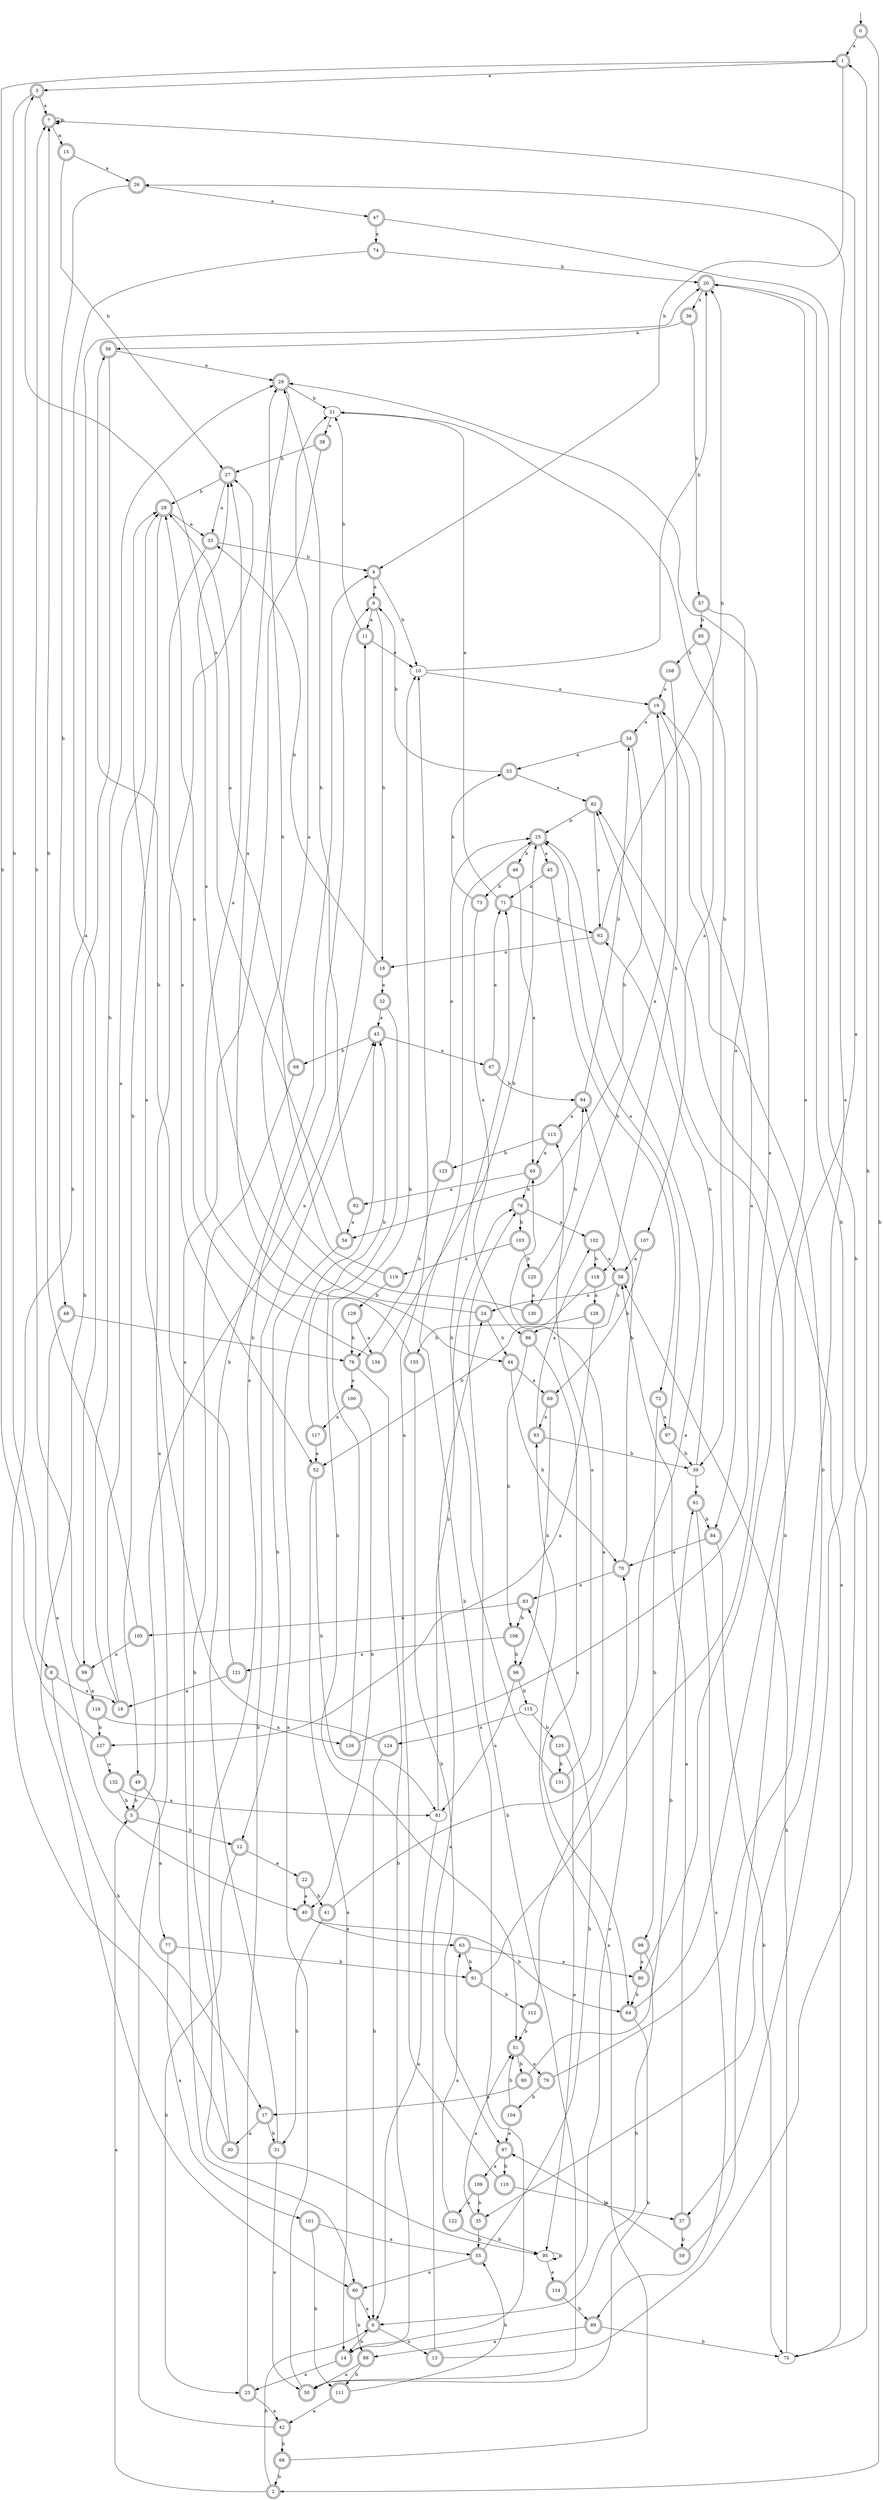digraph RandomDFA {
  __start0 [label="", shape=none];
  __start0 -> 0 [label=""];
  0 [shape=circle] [shape=doublecircle]
  0 -> 1 [label="a"]
  0 -> 2 [label="b"]
  1 [shape=doublecircle]
  1 -> 3 [label="a"]
  1 -> 4 [label="b"]
  2 [shape=doublecircle]
  2 -> 5 [label="a"]
  2 -> 6 [label="b"]
  3 [shape=doublecircle]
  3 -> 7 [label="a"]
  3 -> 8 [label="b"]
  4 [shape=doublecircle]
  4 -> 9 [label="a"]
  4 -> 10 [label="b"]
  5 [shape=doublecircle]
  5 -> 11 [label="a"]
  5 -> 12 [label="b"]
  6 [shape=doublecircle]
  6 -> 13 [label="a"]
  6 -> 14 [label="b"]
  7 [shape=doublecircle]
  7 -> 15 [label="a"]
  7 -> 7 [label="b"]
  8 [shape=doublecircle]
  8 -> 16 [label="a"]
  8 -> 17 [label="b"]
  9 [shape=doublecircle]
  9 -> 11 [label="a"]
  9 -> 18 [label="b"]
  10
  10 -> 19 [label="a"]
  10 -> 20 [label="b"]
  11 [shape=doublecircle]
  11 -> 10 [label="a"]
  11 -> 21 [label="b"]
  12 [shape=doublecircle]
  12 -> 22 [label="a"]
  12 -> 23 [label="b"]
  13 [shape=doublecircle]
  13 -> 24 [label="a"]
  13 -> 1 [label="b"]
  14 [shape=doublecircle]
  14 -> 23 [label="a"]
  14 -> 25 [label="b"]
  15 [shape=doublecircle]
  15 -> 26 [label="a"]
  15 -> 27 [label="b"]
  16 [shape=doublecircle]
  16 -> 28 [label="a"]
  16 -> 29 [label="b"]
  17 [shape=doublecircle]
  17 -> 30 [label="a"]
  17 -> 31 [label="b"]
  18 [shape=doublecircle]
  18 -> 32 [label="a"]
  18 -> 33 [label="b"]
  19 [shape=doublecircle]
  19 -> 34 [label="a"]
  19 -> 35 [label="b"]
  20 [shape=doublecircle]
  20 -> 36 [label="a"]
  20 -> 37 [label="b"]
  21
  21 -> 38 [label="a"]
  21 -> 39 [label="b"]
  22 [shape=doublecircle]
  22 -> 40 [label="a"]
  22 -> 41 [label="b"]
  23 [shape=doublecircle]
  23 -> 42 [label="a"]
  23 -> 43 [label="b"]
  24 [shape=doublecircle]
  24 -> 27 [label="a"]
  24 -> 44 [label="b"]
  25 [shape=doublecircle]
  25 -> 45 [label="a"]
  25 -> 46 [label="b"]
  26 [shape=doublecircle]
  26 -> 47 [label="a"]
  26 -> 48 [label="b"]
  27 [shape=doublecircle]
  27 -> 33 [label="a"]
  27 -> 28 [label="b"]
  28 [shape=doublecircle]
  28 -> 33 [label="a"]
  28 -> 49 [label="b"]
  29 [shape=doublecircle]
  29 -> 44 [label="a"]
  29 -> 21 [label="b"]
  30 [shape=doublecircle]
  30 -> 9 [label="a"]
  30 -> 20 [label="b"]
  31 [shape=doublecircle]
  31 -> 50 [label="a"]
  31 -> 4 [label="b"]
  32 [shape=doublecircle]
  32 -> 43 [label="a"]
  32 -> 51 [label="b"]
  33 [shape=doublecircle]
  33 -> 52 [label="a"]
  33 -> 4 [label="b"]
  34 [shape=doublecircle]
  34 -> 53 [label="a"]
  34 -> 54 [label="b"]
  35 [shape=doublecircle]
  35 -> 51 [label="a"]
  35 -> 55 [label="b"]
  36 [shape=doublecircle]
  36 -> 56 [label="a"]
  36 -> 57 [label="b"]
  37 [shape=doublecircle]
  37 -> 58 [label="a"]
  37 -> 59 [label="b"]
  38 [shape=doublecircle]
  38 -> 60 [label="a"]
  38 -> 27 [label="b"]
  39
  39 -> 61 [label="a"]
  39 -> 62 [label="b"]
  40 [shape=doublecircle]
  40 -> 63 [label="a"]
  40 -> 64 [label="b"]
  41 [shape=doublecircle]
  41 -> 65 [label="a"]
  41 -> 31 [label="b"]
  42 [shape=doublecircle]
  42 -> 27 [label="a"]
  42 -> 66 [label="b"]
  43 [shape=doublecircle]
  43 -> 67 [label="a"]
  43 -> 68 [label="b"]
  44 [shape=doublecircle]
  44 -> 69 [label="a"]
  44 -> 70 [label="b"]
  45 [shape=doublecircle]
  45 -> 71 [label="a"]
  45 -> 72 [label="b"]
  46 [shape=doublecircle]
  46 -> 65 [label="a"]
  46 -> 73 [label="b"]
  47 [shape=doublecircle]
  47 -> 74 [label="a"]
  47 -> 75 [label="b"]
  48 [shape=doublecircle]
  48 -> 40 [label="a"]
  48 -> 76 [label="b"]
  49 [shape=doublecircle]
  49 -> 77 [label="a"]
  49 -> 5 [label="b"]
  50 [shape=doublecircle]
  50 -> 43 [label="a"]
  50 -> 78 [label="b"]
  51 [shape=doublecircle]
  51 -> 79 [label="a"]
  51 -> 80 [label="b"]
  52 [shape=doublecircle]
  52 -> 14 [label="a"]
  52 -> 81 [label="b"]
  53 [shape=doublecircle]
  53 -> 82 [label="a"]
  53 -> 9 [label="b"]
  54 [shape=doublecircle]
  54 -> 3 [label="a"]
  54 -> 12 [label="b"]
  55 [shape=doublecircle]
  55 -> 60 [label="a"]
  55 -> 83 [label="b"]
  56 [shape=doublecircle]
  56 -> 29 [label="a"]
  56 -> 60 [label="b"]
  57 [shape=doublecircle]
  57 -> 84 [label="a"]
  57 -> 85 [label="b"]
  58 [shape=doublecircle]
  58 -> 24 [label="a"]
  58 -> 86 [label="b"]
  59 [shape=doublecircle]
  59 -> 87 [label="a"]
  59 -> 82 [label="b"]
  60 [shape=doublecircle]
  60 -> 6 [label="a"]
  60 -> 88 [label="b"]
  61 [shape=doublecircle]
  61 -> 89 [label="a"]
  61 -> 84 [label="b"]
  62 [shape=doublecircle]
  62 -> 18 [label="a"]
  62 -> 20 [label="b"]
  63 [shape=doublecircle]
  63 -> 90 [label="a"]
  63 -> 91 [label="b"]
  64 [shape=doublecircle]
  64 -> 7 [label="a"]
  64 -> 50 [label="b"]
  65 [shape=doublecircle]
  65 -> 92 [label="a"]
  65 -> 78 [label="b"]
  66 [shape=doublecircle]
  66 -> 93 [label="a"]
  66 -> 2 [label="b"]
  67 [shape=doublecircle]
  67 -> 71 [label="a"]
  67 -> 94 [label="b"]
  68 [shape=doublecircle]
  68 -> 28 [label="a"]
  68 -> 95 [label="b"]
  69 [shape=doublecircle]
  69 -> 93 [label="a"]
  69 -> 96 [label="b"]
  70 [shape=doublecircle]
  70 -> 83 [label="a"]
  70 -> 94 [label="b"]
  71 [shape=doublecircle]
  71 -> 21 [label="a"]
  71 -> 62 [label="b"]
  72 [shape=doublecircle]
  72 -> 97 [label="a"]
  72 -> 98 [label="b"]
  73 [shape=doublecircle]
  73 -> 86 [label="a"]
  73 -> 53 [label="b"]
  74 [shape=doublecircle]
  74 -> 99 [label="a"]
  74 -> 20 [label="b"]
  75
  75 -> 82 [label="a"]
  75 -> 58 [label="b"]
  76 [shape=doublecircle]
  76 -> 100 [label="a"]
  76 -> 14 [label="b"]
  77 [shape=doublecircle]
  77 -> 101 [label="a"]
  77 -> 91 [label="b"]
  78 [shape=doublecircle]
  78 -> 102 [label="a"]
  78 -> 103 [label="b"]
  79 [shape=doublecircle]
  79 -> 26 [label="a"]
  79 -> 104 [label="b"]
  80 [shape=doublecircle]
  80 -> 17 [label="a"]
  80 -> 61 [label="b"]
  81
  81 -> 6 [label="a"]
  81 -> 78 [label="b"]
  82 [shape=doublecircle]
  82 -> 62 [label="a"]
  82 -> 25 [label="b"]
  83 [shape=doublecircle]
  83 -> 105 [label="a"]
  83 -> 106 [label="b"]
  84 [shape=doublecircle]
  84 -> 70 [label="a"]
  84 -> 75 [label="b"]
  85 [shape=doublecircle]
  85 -> 107 [label="a"]
  85 -> 108 [label="b"]
  86 [shape=doublecircle]
  86 -> 64 [label="a"]
  86 -> 106 [label="b"]
  87 [shape=doublecircle]
  87 -> 109 [label="a"]
  87 -> 110 [label="b"]
  88 [shape=doublecircle]
  88 -> 50 [label="a"]
  88 -> 111 [label="b"]
  89 [shape=doublecircle]
  89 -> 88 [label="a"]
  89 -> 75 [label="b"]
  90 [shape=doublecircle]
  90 -> 20 [label="a"]
  90 -> 64 [label="b"]
  91 [shape=doublecircle]
  91 -> 29 [label="a"]
  91 -> 112 [label="b"]
  92 [shape=doublecircle]
  92 -> 54 [label="a"]
  92 -> 29 [label="b"]
  93 [shape=doublecircle]
  93 -> 102 [label="a"]
  93 -> 39 [label="b"]
  94 [shape=doublecircle]
  94 -> 113 [label="a"]
  94 -> 34 [label="b"]
  95
  95 -> 114 [label="a"]
  95 -> 95 [label="b"]
  96 [shape=doublecircle]
  96 -> 81 [label="a"]
  96 -> 115 [label="b"]
  97 [shape=doublecircle]
  97 -> 25 [label="a"]
  97 -> 39 [label="b"]
  98 [shape=doublecircle]
  98 -> 90 [label="a"]
  98 -> 6 [label="b"]
  99 [shape=doublecircle]
  99 -> 116 [label="a"]
  99 -> 7 [label="b"]
  100 [shape=doublecircle]
  100 -> 117 [label="a"]
  100 -> 40 [label="b"]
  101 [shape=doublecircle]
  101 -> 55 [label="a"]
  101 -> 111 [label="b"]
  102 [shape=doublecircle]
  102 -> 58 [label="a"]
  102 -> 118 [label="b"]
  103 [shape=doublecircle]
  103 -> 119 [label="a"]
  103 -> 120 [label="b"]
  104 [shape=doublecircle]
  104 -> 87 [label="a"]
  104 -> 51 [label="b"]
  105 [shape=doublecircle]
  105 -> 99 [label="a"]
  105 -> 7 [label="b"]
  106 [shape=doublecircle]
  106 -> 121 [label="a"]
  106 -> 96 [label="b"]
  107 [shape=doublecircle]
  107 -> 58 [label="a"]
  107 -> 69 [label="b"]
  108 [shape=doublecircle]
  108 -> 19 [label="a"]
  108 -> 118 [label="b"]
  109 [shape=doublecircle]
  109 -> 122 [label="a"]
  109 -> 35 [label="b"]
  110 [shape=doublecircle]
  110 -> 10 [label="a"]
  110 -> 37 [label="b"]
  111 [shape=doublecircle]
  111 -> 42 [label="a"]
  111 -> 55 [label="b"]
  112 [shape=doublecircle]
  112 -> 25 [label="a"]
  112 -> 51 [label="b"]
  113 [shape=doublecircle]
  113 -> 65 [label="a"]
  113 -> 123 [label="b"]
  114 [shape=doublecircle]
  114 -> 70 [label="a"]
  114 -> 89 [label="b"]
  115
  115 -> 124 [label="a"]
  115 -> 125 [label="b"]
  116 [shape=doublecircle]
  116 -> 126 [label="a"]
  116 -> 127 [label="b"]
  117 [shape=doublecircle]
  117 -> 52 [label="a"]
  117 -> 43 [label="b"]
  118 [shape=doublecircle]
  118 -> 128 [label="a"]
  118 -> 52 [label="b"]
  119 [shape=doublecircle]
  119 -> 21 [label="a"]
  119 -> 129 [label="b"]
  120 [shape=doublecircle]
  120 -> 130 [label="a"]
  120 -> 94 [label="b"]
  121 [shape=doublecircle]
  121 -> 16 [label="a"]
  121 -> 56 [label="b"]
  122 [shape=doublecircle]
  122 -> 63 [label="a"]
  122 -> 95 [label="b"]
  123 [shape=doublecircle]
  123 -> 25 [label="a"]
  123 -> 76 [label="b"]
  124 [shape=doublecircle]
  124 -> 28 [label="a"]
  124 -> 6 [label="b"]
  125 [shape=doublecircle]
  125 -> 95 [label="a"]
  125 -> 131 [label="b"]
  126 [shape=doublecircle]
  126 -> 19 [label="a"]
  126 -> 10 [label="b"]
  127 [shape=doublecircle]
  127 -> 132 [label="a"]
  127 -> 1 [label="b"]
  128 [shape=doublecircle]
  128 -> 127 [label="a"]
  128 -> 133 [label="b"]
  129 [shape=doublecircle]
  129 -> 134 [label="a"]
  129 -> 76 [label="b"]
  130 [shape=doublecircle]
  130 -> 19 [label="a"]
  130 -> 29 [label="b"]
  131 [shape=doublecircle]
  131 -> 113 [label="a"]
  131 -> 71 [label="b"]
  132 [shape=doublecircle]
  132 -> 81 [label="a"]
  132 -> 5 [label="b"]
  133 [shape=doublecircle]
  133 -> 27 [label="a"]
  133 -> 87 [label="b"]
  134 [shape=doublecircle]
  134 -> 28 [label="a"]
  134 -> 25 [label="b"]
}
